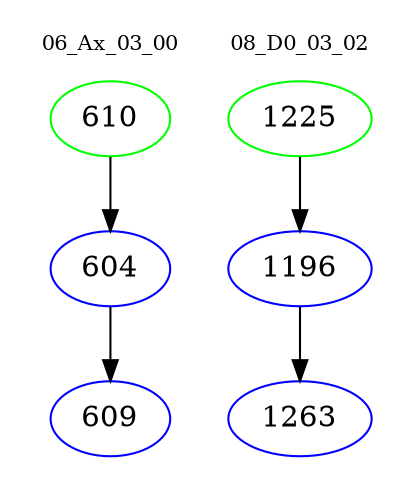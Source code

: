 digraph{
subgraph cluster_0 {
color = white
label = "06_Ax_03_00";
fontsize=10;
T0_610 [label="610", color="green"]
T0_610 -> T0_604 [color="black"]
T0_604 [label="604", color="blue"]
T0_604 -> T0_609 [color="black"]
T0_609 [label="609", color="blue"]
}
subgraph cluster_1 {
color = white
label = "08_D0_03_02";
fontsize=10;
T1_1225 [label="1225", color="green"]
T1_1225 -> T1_1196 [color="black"]
T1_1196 [label="1196", color="blue"]
T1_1196 -> T1_1263 [color="black"]
T1_1263 [label="1263", color="blue"]
}
}
